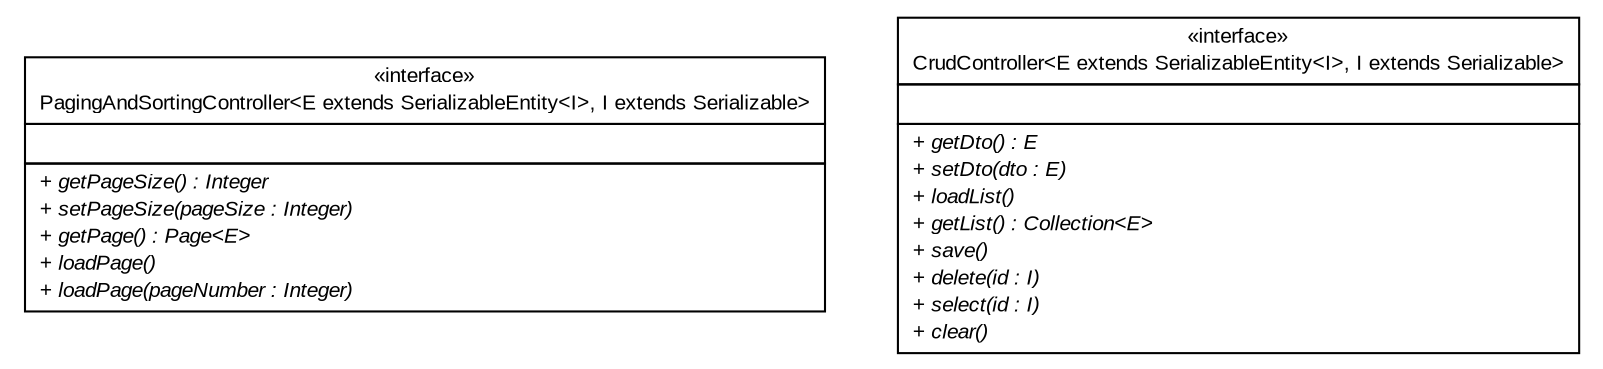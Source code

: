 #!/usr/local/bin/dot
#
# Class diagram 
# Generated by UMLGraph version R5_6 (http://www.umlgraph.org/)
#

digraph G {
	edge [fontname="arial",fontsize=10,labelfontname="arial",labelfontsize=10];
	node [fontname="arial",fontsize=10,shape=plaintext];
	nodesep=0.25;
	ranksep=0.5;
	// br.gov.to.sefaz.common.controller.iface.PagingAndSortingController<E extends br.gov.to.sefaz.common.model.SerializableEntity<I>, I extends java.io.Serializable>
	c8 [label=<<table title="br.gov.to.sefaz.common.controller.iface.PagingAndSortingController" border="0" cellborder="1" cellspacing="0" cellpadding="2" port="p" href="./PagingAndSortingController.html">
		<tr><td><table border="0" cellspacing="0" cellpadding="1">
<tr><td align="center" balign="center"> &#171;interface&#187; </td></tr>
<tr><td align="center" balign="center"> PagingAndSortingController&lt;E extends SerializableEntity&lt;I&gt;, I extends Serializable&gt; </td></tr>
		</table></td></tr>
		<tr><td><table border="0" cellspacing="0" cellpadding="1">
<tr><td align="left" balign="left">  </td></tr>
		</table></td></tr>
		<tr><td><table border="0" cellspacing="0" cellpadding="1">
<tr><td align="left" balign="left"><font face="arial italic" point-size="10.0"> + getPageSize() : Integer </font></td></tr>
<tr><td align="left" balign="left"><font face="arial italic" point-size="10.0"> + setPageSize(pageSize : Integer) </font></td></tr>
<tr><td align="left" balign="left"><font face="arial italic" point-size="10.0"> + getPage() : Page&lt;E&gt; </font></td></tr>
<tr><td align="left" balign="left"><font face="arial italic" point-size="10.0"> + loadPage() </font></td></tr>
<tr><td align="left" balign="left"><font face="arial italic" point-size="10.0"> + loadPage(pageNumber : Integer) </font></td></tr>
		</table></td></tr>
		</table>>, URL="./PagingAndSortingController.html", fontname="arial", fontcolor="black", fontsize=10.0];
	// br.gov.to.sefaz.common.controller.iface.CrudController<E extends br.gov.to.sefaz.common.model.SerializableEntity<I>, I extends java.io.Serializable>
	c9 [label=<<table title="br.gov.to.sefaz.common.controller.iface.CrudController" border="0" cellborder="1" cellspacing="0" cellpadding="2" port="p" href="./CrudController.html">
		<tr><td><table border="0" cellspacing="0" cellpadding="1">
<tr><td align="center" balign="center"> &#171;interface&#187; </td></tr>
<tr><td align="center" balign="center"> CrudController&lt;E extends SerializableEntity&lt;I&gt;, I extends Serializable&gt; </td></tr>
		</table></td></tr>
		<tr><td><table border="0" cellspacing="0" cellpadding="1">
<tr><td align="left" balign="left">  </td></tr>
		</table></td></tr>
		<tr><td><table border="0" cellspacing="0" cellpadding="1">
<tr><td align="left" balign="left"><font face="arial italic" point-size="10.0"> + getDto() : E </font></td></tr>
<tr><td align="left" balign="left"><font face="arial italic" point-size="10.0"> + setDto(dto : E) </font></td></tr>
<tr><td align="left" balign="left"><font face="arial italic" point-size="10.0"> + loadList() </font></td></tr>
<tr><td align="left" balign="left"><font face="arial italic" point-size="10.0"> + getList() : Collection&lt;E&gt; </font></td></tr>
<tr><td align="left" balign="left"><font face="arial italic" point-size="10.0"> + save() </font></td></tr>
<tr><td align="left" balign="left"><font face="arial italic" point-size="10.0"> + delete(id : I) </font></td></tr>
<tr><td align="left" balign="left"><font face="arial italic" point-size="10.0"> + select(id : I) </font></td></tr>
<tr><td align="left" balign="left"><font face="arial italic" point-size="10.0"> + clear() </font></td></tr>
		</table></td></tr>
		</table>>, URL="./CrudController.html", fontname="arial", fontcolor="black", fontsize=10.0];
}

